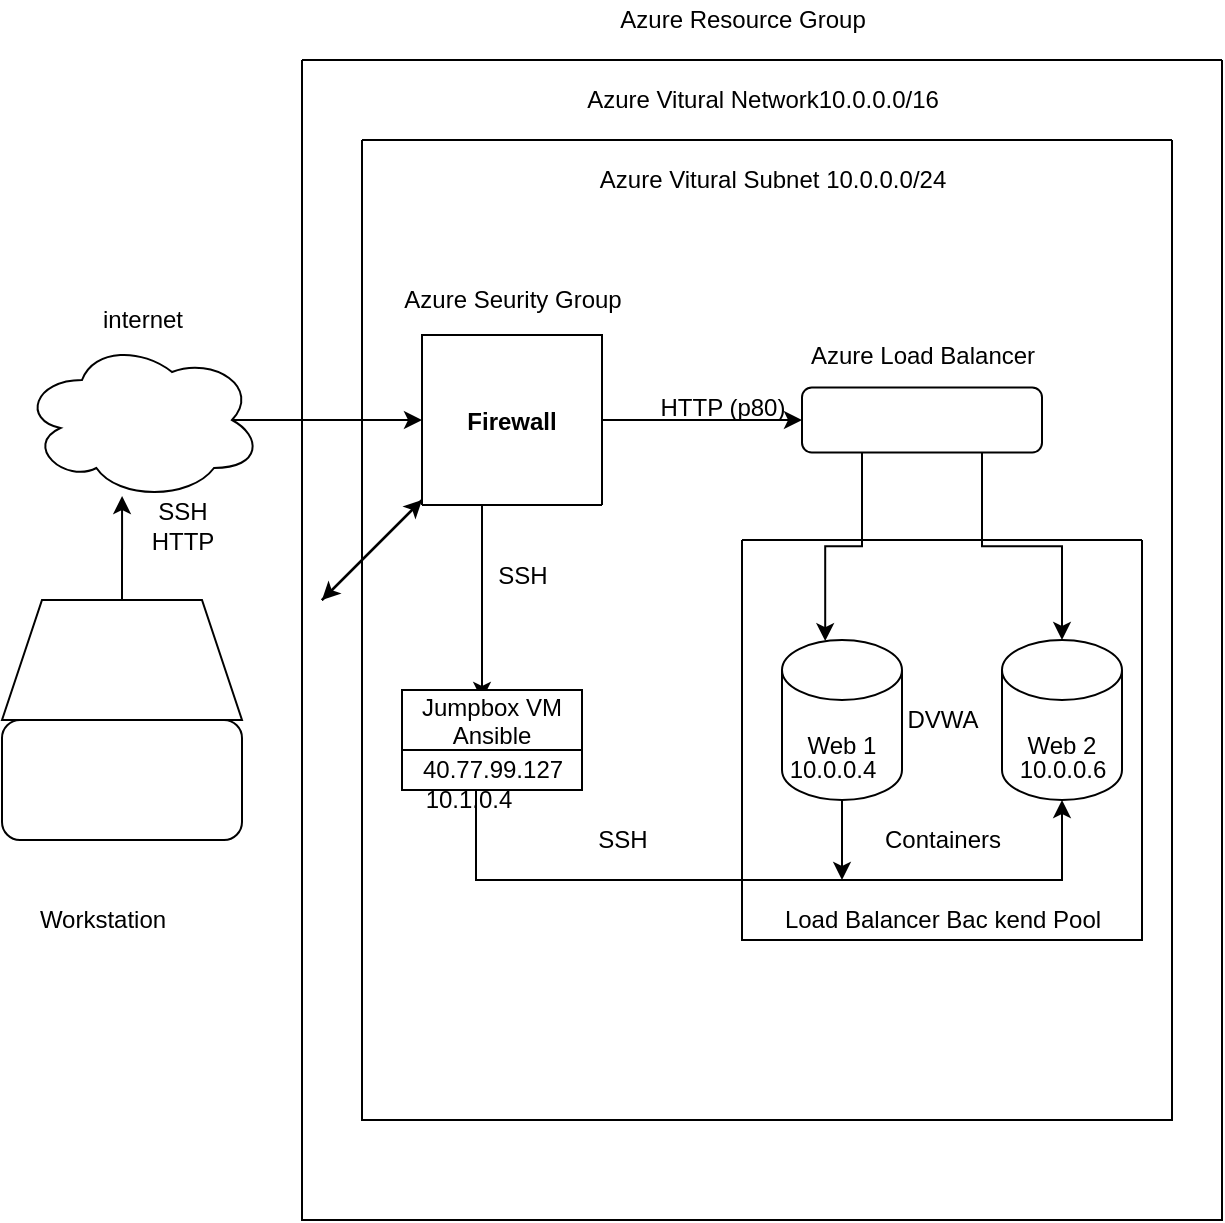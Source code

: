 <mxfile version="16.6.3" type="github">
  <diagram id="C5RBs43oDa-KdzZeNtuy" name="Page-1">
    <mxGraphModel dx="1113" dy="655" grid="1" gridSize="10" guides="1" tooltips="1" connect="1" arrows="1" fold="1" page="1" pageScale="1" pageWidth="827" pageHeight="1169" math="0" shadow="0">
      <root>
        <mxCell id="WIyWlLk6GJQsqaUBKTNV-0" />
        <mxCell id="WIyWlLk6GJQsqaUBKTNV-1" parent="WIyWlLk6GJQsqaUBKTNV-0" />
        <mxCell id="BObkXbD4jv-BoE3sb8Zd-26" style="edgeStyle=orthogonalEdgeStyle;rounded=0;orthogonalLoop=1;jettySize=auto;html=1;exitX=0.875;exitY=0.5;exitDx=0;exitDy=0;exitPerimeter=0;entryX=0;entryY=0.5;entryDx=0;entryDy=0;" edge="1" parent="WIyWlLk6GJQsqaUBKTNV-1" source="BObkXbD4jv-BoE3sb8Zd-0" target="BObkXbD4jv-BoE3sb8Zd-8">
          <mxGeometry relative="1" as="geometry" />
        </mxCell>
        <mxCell id="BObkXbD4jv-BoE3sb8Zd-0" value="" style="ellipse;shape=cloud;whiteSpace=wrap;html=1;" vertex="1" parent="WIyWlLk6GJQsqaUBKTNV-1">
          <mxGeometry x="160" y="360" width="120" height="80" as="geometry" />
        </mxCell>
        <mxCell id="BObkXbD4jv-BoE3sb8Zd-6" style="edgeStyle=orthogonalEdgeStyle;rounded=0;orthogonalLoop=1;jettySize=auto;html=1;exitX=0.5;exitY=0;exitDx=0;exitDy=0;entryX=0.417;entryY=0.975;entryDx=0;entryDy=0;entryPerimeter=0;" edge="1" parent="WIyWlLk6GJQsqaUBKTNV-1" source="BObkXbD4jv-BoE3sb8Zd-1" target="BObkXbD4jv-BoE3sb8Zd-0">
          <mxGeometry relative="1" as="geometry" />
        </mxCell>
        <mxCell id="BObkXbD4jv-BoE3sb8Zd-1" value="" style="shape=trapezoid;perimeter=trapezoidPerimeter;whiteSpace=wrap;html=1;fixedSize=1;" vertex="1" parent="WIyWlLk6GJQsqaUBKTNV-1">
          <mxGeometry x="150" y="490" width="120" height="60" as="geometry" />
        </mxCell>
        <mxCell id="BObkXbD4jv-BoE3sb8Zd-5" value="" style="rounded=1;whiteSpace=wrap;html=1;" vertex="1" parent="WIyWlLk6GJQsqaUBKTNV-1">
          <mxGeometry x="150" y="550" width="120" height="60" as="geometry" />
        </mxCell>
        <mxCell id="BObkXbD4jv-BoE3sb8Zd-22" value="&lt;br&gt;" style="edgeStyle=orthogonalEdgeStyle;rounded=0;orthogonalLoop=1;jettySize=auto;html=1;exitX=0.25;exitY=1;exitDx=0;exitDy=0;" edge="1" parent="WIyWlLk6GJQsqaUBKTNV-1" source="BObkXbD4jv-BoE3sb8Zd-8">
          <mxGeometry relative="1" as="geometry">
            <mxPoint x="390" y="540.0" as="targetPoint" />
            <Array as="points">
              <mxPoint x="390" y="443" />
            </Array>
          </mxGeometry>
        </mxCell>
        <mxCell id="BObkXbD4jv-BoE3sb8Zd-25" style="edgeStyle=orthogonalEdgeStyle;rounded=0;orthogonalLoop=1;jettySize=auto;html=1;exitX=1;exitY=0.5;exitDx=0;exitDy=0;entryX=0;entryY=0.5;entryDx=0;entryDy=0;" edge="1" parent="WIyWlLk6GJQsqaUBKTNV-1" source="BObkXbD4jv-BoE3sb8Zd-8" target="BObkXbD4jv-BoE3sb8Zd-9">
          <mxGeometry relative="1" as="geometry" />
        </mxCell>
        <mxCell id="BObkXbD4jv-BoE3sb8Zd-8" value="Firewall" style="swimlane;startSize=85;" vertex="1" parent="WIyWlLk6GJQsqaUBKTNV-1">
          <mxGeometry x="360" y="357.5" width="90" height="85" as="geometry" />
        </mxCell>
        <mxCell id="BObkXbD4jv-BoE3sb8Zd-24" style="edgeStyle=orthogonalEdgeStyle;rounded=0;orthogonalLoop=1;jettySize=auto;html=1;exitX=0.75;exitY=1;exitDx=0;exitDy=0;entryX=0.5;entryY=0;entryDx=0;entryDy=0;entryPerimeter=0;" edge="1" parent="WIyWlLk6GJQsqaUBKTNV-1" source="BObkXbD4jv-BoE3sb8Zd-9" target="BObkXbD4jv-BoE3sb8Zd-14">
          <mxGeometry relative="1" as="geometry" />
        </mxCell>
        <mxCell id="BObkXbD4jv-BoE3sb8Zd-45" style="edgeStyle=orthogonalEdgeStyle;rounded=0;orthogonalLoop=1;jettySize=auto;html=1;exitX=0.25;exitY=1;exitDx=0;exitDy=0;entryX=0.36;entryY=0.007;entryDx=0;entryDy=0;entryPerimeter=0;" edge="1" parent="WIyWlLk6GJQsqaUBKTNV-1" source="BObkXbD4jv-BoE3sb8Zd-9" target="BObkXbD4jv-BoE3sb8Zd-10">
          <mxGeometry relative="1" as="geometry" />
        </mxCell>
        <mxCell id="BObkXbD4jv-BoE3sb8Zd-9" value="" style="rounded=1;whiteSpace=wrap;html=1;" vertex="1" parent="WIyWlLk6GJQsqaUBKTNV-1">
          <mxGeometry x="550" y="383.75" width="120" height="32.5" as="geometry" />
        </mxCell>
        <mxCell id="BObkXbD4jv-BoE3sb8Zd-49" value="" style="edgeStyle=orthogonalEdgeStyle;rounded=0;orthogonalLoop=1;jettySize=auto;html=1;" edge="1" parent="WIyWlLk6GJQsqaUBKTNV-1" source="BObkXbD4jv-BoE3sb8Zd-10">
          <mxGeometry relative="1" as="geometry">
            <mxPoint x="570" y="630" as="targetPoint" />
          </mxGeometry>
        </mxCell>
        <mxCell id="BObkXbD4jv-BoE3sb8Zd-10" value="Web 1" style="shape=cylinder3;whiteSpace=wrap;html=1;boundedLbl=1;backgroundOutline=1;size=15;" vertex="1" parent="WIyWlLk6GJQsqaUBKTNV-1">
          <mxGeometry x="540" y="510" width="60" height="80" as="geometry" />
        </mxCell>
        <mxCell id="BObkXbD4jv-BoE3sb8Zd-13" value="Workstation" style="text;html=1;align=center;verticalAlign=middle;resizable=0;points=[];autosize=1;strokeColor=none;fillColor=none;" vertex="1" parent="WIyWlLk6GJQsqaUBKTNV-1">
          <mxGeometry x="160" y="640" width="80" height="20" as="geometry" />
        </mxCell>
        <mxCell id="BObkXbD4jv-BoE3sb8Zd-14" value="Web 2" style="shape=cylinder3;whiteSpace=wrap;html=1;boundedLbl=1;backgroundOutline=1;size=15;" vertex="1" parent="WIyWlLk6GJQsqaUBKTNV-1">
          <mxGeometry x="650" y="510" width="60" height="80" as="geometry" />
        </mxCell>
        <mxCell id="BObkXbD4jv-BoE3sb8Zd-34" style="edgeStyle=orthogonalEdgeStyle;rounded=0;orthogonalLoop=1;jettySize=auto;html=1;exitX=0.5;exitY=1;exitDx=0;exitDy=0;entryX=0.5;entryY=1;entryDx=0;entryDy=0;entryPerimeter=0;" edge="1" parent="WIyWlLk6GJQsqaUBKTNV-1" source="BObkXbD4jv-BoE3sb8Zd-15" target="BObkXbD4jv-BoE3sb8Zd-14">
          <mxGeometry relative="1" as="geometry">
            <Array as="points">
              <mxPoint x="387" y="630" />
              <mxPoint x="680" y="630" />
            </Array>
          </mxGeometry>
        </mxCell>
        <mxCell id="BObkXbD4jv-BoE3sb8Zd-15" value="Jumpbox VM&#xa;Ansible" style="swimlane;fontStyle=0;childLayout=stackLayout;horizontal=1;startSize=30;horizontalStack=0;resizeParent=1;resizeParentMax=0;resizeLast=0;collapsible=1;marginBottom=0;" vertex="1" parent="WIyWlLk6GJQsqaUBKTNV-1">
          <mxGeometry x="350" y="535" width="90" height="50" as="geometry" />
        </mxCell>
        <mxCell id="BObkXbD4jv-BoE3sb8Zd-59" value="40.77.99.127" style="text;html=1;align=center;verticalAlign=middle;resizable=0;points=[];autosize=1;strokeColor=none;fillColor=none;" vertex="1" parent="BObkXbD4jv-BoE3sb8Zd-15">
          <mxGeometry y="30" width="90" height="20" as="geometry" />
        </mxCell>
        <mxCell id="BObkXbD4jv-BoE3sb8Zd-31" value="Azure Load Balancer" style="text;html=1;align=center;verticalAlign=middle;resizable=0;points=[];autosize=1;strokeColor=none;fillColor=none;" vertex="1" parent="WIyWlLk6GJQsqaUBKTNV-1">
          <mxGeometry x="545" y="357.5" width="130" height="20" as="geometry" />
        </mxCell>
        <mxCell id="BObkXbD4jv-BoE3sb8Zd-32" value="HTTP (p80)" style="text;html=1;align=center;verticalAlign=middle;resizable=0;points=[];autosize=1;strokeColor=none;fillColor=none;" vertex="1" parent="WIyWlLk6GJQsqaUBKTNV-1">
          <mxGeometry x="470" y="383.75" width="80" height="20" as="geometry" />
        </mxCell>
        <mxCell id="BObkXbD4jv-BoE3sb8Zd-33" value="SSH&lt;br&gt;HTTP" style="text;html=1;align=center;verticalAlign=middle;resizable=0;points=[];autosize=1;strokeColor=none;fillColor=none;" vertex="1" parent="WIyWlLk6GJQsqaUBKTNV-1">
          <mxGeometry x="215" y="437.5" width="50" height="30" as="geometry" />
        </mxCell>
        <mxCell id="BObkXbD4jv-BoE3sb8Zd-36" value="" style="endArrow=none;html=1;rounded=0;" edge="1" parent="WIyWlLk6GJQsqaUBKTNV-1">
          <mxGeometry width="50" height="50" relative="1" as="geometry">
            <mxPoint x="310" y="490" as="sourcePoint" />
            <mxPoint x="360" y="440" as="targetPoint" />
          </mxGeometry>
        </mxCell>
        <mxCell id="BObkXbD4jv-BoE3sb8Zd-38" value="" style="endArrow=classic;startArrow=classic;html=1;rounded=0;" edge="1" parent="WIyWlLk6GJQsqaUBKTNV-1">
          <mxGeometry width="50" height="50" relative="1" as="geometry">
            <mxPoint x="310" y="490" as="sourcePoint" />
            <mxPoint x="360" y="440" as="targetPoint" />
          </mxGeometry>
        </mxCell>
        <mxCell id="BObkXbD4jv-BoE3sb8Zd-39" value="" style="endArrow=none;html=1;rounded=0;" edge="1" parent="WIyWlLk6GJQsqaUBKTNV-1">
          <mxGeometry width="50" height="50" relative="1" as="geometry">
            <mxPoint x="310" y="490" as="sourcePoint" />
            <mxPoint x="360" y="440" as="targetPoint" />
          </mxGeometry>
        </mxCell>
        <mxCell id="BObkXbD4jv-BoE3sb8Zd-40" value="" style="endArrow=none;html=1;rounded=0;" edge="1" parent="WIyWlLk6GJQsqaUBKTNV-1">
          <mxGeometry width="50" height="50" relative="1" as="geometry">
            <mxPoint x="310" y="490" as="sourcePoint" />
            <mxPoint x="360" y="440" as="targetPoint" />
          </mxGeometry>
        </mxCell>
        <mxCell id="BObkXbD4jv-BoE3sb8Zd-41" value="&lt;br&gt;" style="endArrow=none;html=1;rounded=0;" edge="1" parent="WIyWlLk6GJQsqaUBKTNV-1">
          <mxGeometry x="-0.6" y="-28" width="50" height="50" relative="1" as="geometry">
            <mxPoint x="310" y="490" as="sourcePoint" />
            <mxPoint x="360" y="440" as="targetPoint" />
            <mxPoint as="offset" />
          </mxGeometry>
        </mxCell>
        <mxCell id="BObkXbD4jv-BoE3sb8Zd-46" value="internet" style="text;html=1;align=center;verticalAlign=middle;resizable=0;points=[];autosize=1;strokeColor=none;fillColor=none;" vertex="1" parent="WIyWlLk6GJQsqaUBKTNV-1">
          <mxGeometry x="190" y="340" width="60" height="20" as="geometry" />
        </mxCell>
        <mxCell id="BObkXbD4jv-BoE3sb8Zd-50" value="10.0.0.6" style="text;html=1;align=center;verticalAlign=middle;resizable=0;points=[];autosize=1;strokeColor=none;fillColor=none;" vertex="1" parent="WIyWlLk6GJQsqaUBKTNV-1">
          <mxGeometry x="650" y="565" width="60" height="20" as="geometry" />
        </mxCell>
        <mxCell id="BObkXbD4jv-BoE3sb8Zd-51" value="10.0.0.4" style="text;html=1;align=center;verticalAlign=middle;resizable=0;points=[];autosize=1;strokeColor=none;fillColor=none;" vertex="1" parent="WIyWlLk6GJQsqaUBKTNV-1">
          <mxGeometry x="535" y="565" width="60" height="20" as="geometry" />
        </mxCell>
        <mxCell id="BObkXbD4jv-BoE3sb8Zd-52" value="SSH" style="text;html=1;align=center;verticalAlign=middle;resizable=0;points=[];autosize=1;strokeColor=none;fillColor=none;" vertex="1" parent="WIyWlLk6GJQsqaUBKTNV-1">
          <mxGeometry x="390" y="467.5" width="40" height="20" as="geometry" />
        </mxCell>
        <mxCell id="BObkXbD4jv-BoE3sb8Zd-53" value="SSH" style="text;html=1;align=center;verticalAlign=middle;resizable=0;points=[];autosize=1;strokeColor=none;fillColor=none;" vertex="1" parent="WIyWlLk6GJQsqaUBKTNV-1">
          <mxGeometry x="440" y="600" width="40" height="20" as="geometry" />
        </mxCell>
        <mxCell id="BObkXbD4jv-BoE3sb8Zd-54" value="DVWA" style="text;html=1;align=center;verticalAlign=middle;resizable=0;points=[];autosize=1;strokeColor=none;fillColor=none;" vertex="1" parent="WIyWlLk6GJQsqaUBKTNV-1">
          <mxGeometry x="595" y="540" width="50" height="20" as="geometry" />
        </mxCell>
        <mxCell id="BObkXbD4jv-BoE3sb8Zd-55" value="Containers" style="text;html=1;align=center;verticalAlign=middle;resizable=0;points=[];autosize=1;strokeColor=none;fillColor=none;" vertex="1" parent="WIyWlLk6GJQsqaUBKTNV-1">
          <mxGeometry x="585" y="600" width="70" height="20" as="geometry" />
        </mxCell>
        <mxCell id="BObkXbD4jv-BoE3sb8Zd-56" value="" style="swimlane;startSize=0;" vertex="1" parent="WIyWlLk6GJQsqaUBKTNV-1">
          <mxGeometry x="520" y="460" width="200" height="200" as="geometry" />
        </mxCell>
        <mxCell id="BObkXbD4jv-BoE3sb8Zd-57" value="Load Balancer Bac kend Pool" style="text;html=1;align=center;verticalAlign=middle;resizable=0;points=[];autosize=1;strokeColor=none;fillColor=none;" vertex="1" parent="BObkXbD4jv-BoE3sb8Zd-56">
          <mxGeometry x="15" y="180" width="170" height="20" as="geometry" />
        </mxCell>
        <mxCell id="BObkXbD4jv-BoE3sb8Zd-61" value="10.1.0.4" style="text;html=1;align=center;verticalAlign=middle;resizable=0;points=[];autosize=1;strokeColor=none;fillColor=none;" vertex="1" parent="WIyWlLk6GJQsqaUBKTNV-1">
          <mxGeometry x="353" y="580" width="60" height="20" as="geometry" />
        </mxCell>
        <mxCell id="BObkXbD4jv-BoE3sb8Zd-62" value="Azure Seurity Group" style="text;html=1;align=center;verticalAlign=middle;resizable=0;points=[];autosize=1;strokeColor=none;fillColor=none;" vertex="1" parent="WIyWlLk6GJQsqaUBKTNV-1">
          <mxGeometry x="345" y="330" width="120" height="20" as="geometry" />
        </mxCell>
        <mxCell id="BObkXbD4jv-BoE3sb8Zd-63" value="" style="swimlane;startSize=0;" vertex="1" parent="WIyWlLk6GJQsqaUBKTNV-1">
          <mxGeometry x="330" y="260" width="405" height="490" as="geometry" />
        </mxCell>
        <mxCell id="BObkXbD4jv-BoE3sb8Zd-65" value="Azure Resource Group" style="text;html=1;align=center;verticalAlign=middle;resizable=0;points=[];autosize=1;strokeColor=none;fillColor=none;" vertex="1" parent="WIyWlLk6GJQsqaUBKTNV-1">
          <mxGeometry x="450" y="190" width="140" height="20" as="geometry" />
        </mxCell>
        <mxCell id="BObkXbD4jv-BoE3sb8Zd-66" value="" style="swimlane;startSize=0;" vertex="1" parent="WIyWlLk6GJQsqaUBKTNV-1">
          <mxGeometry x="300" y="220" width="460" height="580" as="geometry" />
        </mxCell>
        <mxCell id="BObkXbD4jv-BoE3sb8Zd-70" value="Azure Vitural Network10.0.0.0/16" style="text;html=1;align=center;verticalAlign=middle;resizable=0;points=[];autosize=1;strokeColor=none;fillColor=none;" vertex="1" parent="BObkXbD4jv-BoE3sb8Zd-66">
          <mxGeometry x="135" y="10" width="190" height="20" as="geometry" />
        </mxCell>
        <mxCell id="BObkXbD4jv-BoE3sb8Zd-71" value="Azure Vitural Subnet 10.0.0.0/24" style="text;html=1;align=center;verticalAlign=middle;resizable=0;points=[];autosize=1;strokeColor=none;fillColor=none;" vertex="1" parent="BObkXbD4jv-BoE3sb8Zd-66">
          <mxGeometry x="140" y="50" width="190" height="20" as="geometry" />
        </mxCell>
      </root>
    </mxGraphModel>
  </diagram>
</mxfile>
